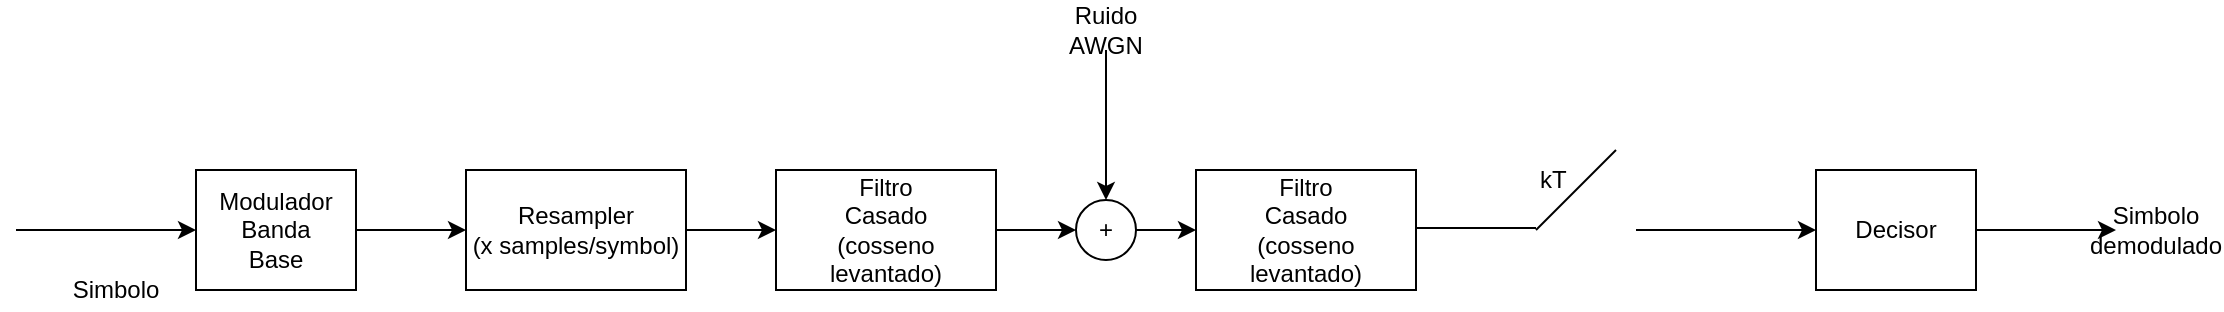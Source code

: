 <mxGraphModel dx="1056" dy="735" grid="1" gridSize="10" guides="1" tooltips="1" connect="1" arrows="1" fold="1" page="1" pageScale="1" pageWidth="1169" pageHeight="827" background="#ffffff"><root><mxCell id="0"/><mxCell id="1" parent="0"/><mxCell id="5" value="" style="endArrow=classic;html=1;" parent="1" edge="1"><mxGeometry width="50" height="50" relative="1" as="geometry"><mxPoint x="10" y="190" as="sourcePoint"/><mxPoint x="100" y="190" as="targetPoint"/></mxGeometry></mxCell><mxCell id="25" style="edgeStyle=orthogonalEdgeStyle;rounded=0;html=1;jettySize=auto;orthogonalLoop=1;" parent="1" source="8" target="11" edge="1"><mxGeometry relative="1" as="geometry"/></mxCell><mxCell id="8" value="Modulador&lt;div&gt;Banda&lt;/div&gt;&lt;div&gt;Base&lt;/div&gt;" style="rounded=0;whiteSpace=wrap;html=1;" parent="1" vertex="1"><mxGeometry x="100" y="160" width="80" height="60" as="geometry"/></mxCell><mxCell id="28" value="" style="edgeStyle=orthogonalEdgeStyle;rounded=0;html=1;jettySize=auto;orthogonalLoop=1;" parent="1" source="11" target="12" edge="1"><mxGeometry relative="1" as="geometry"/></mxCell><mxCell id="11" value="Resampler&lt;div&gt;(x samples/symbol)&lt;/div&gt;" style="rounded=0;whiteSpace=wrap;html=1;" parent="1" vertex="1"><mxGeometry x="235" y="160" width="110" height="60" as="geometry"/></mxCell><mxCell id="30" value="" style="edgeStyle=orthogonalEdgeStyle;rounded=0;html=1;jettySize=auto;orthogonalLoop=1;entryX=0;entryY=0.5;" parent="1" source="12" target="14" edge="1"><mxGeometry relative="1" as="geometry"><mxPoint x="580" y="190" as="targetPoint"/><Array as="points"/></mxGeometry></mxCell><mxCell id="12" value="Filtro&lt;div&gt;Casado&lt;/div&gt;&lt;div&gt;(cosseno levantado)&lt;/div&gt;" style="rounded=0;whiteSpace=wrap;html=1;" parent="1" vertex="1"><mxGeometry x="390" y="160" width="110" height="60" as="geometry"/></mxCell><mxCell id="13" value="Filtro&lt;div&gt;Casado&lt;/div&gt;&lt;div&gt;(cosseno levantado)&lt;/div&gt;" style="rounded=0;whiteSpace=wrap;html=1;" parent="1" vertex="1"><mxGeometry x="600" y="160" width="110" height="60" as="geometry"/></mxCell><mxCell id="31" value="" style="edgeStyle=orthogonalEdgeStyle;rounded=0;html=1;jettySize=auto;orthogonalLoop=1;" parent="1" source="14" target="13" edge="1"><mxGeometry relative="1" as="geometry"/></mxCell><mxCell id="14" value="+" style="ellipse;whiteSpace=wrap;html=1;aspect=fixed;" parent="1" vertex="1"><mxGeometry x="540" y="175" width="30" height="30" as="geometry"/></mxCell><mxCell id="18" value="" style="edgeStyle=orthogonalEdgeStyle;rounded=0;html=1;jettySize=auto;orthogonalLoop=1;" parent="1" source="17" target="14" edge="1"><mxGeometry relative="1" as="geometry"/></mxCell><mxCell id="17" value="Ruido AWGN" style="text;html=1;strokeColor=none;fillColor=none;align=center;verticalAlign=middle;whiteSpace=wrap;rounded=0;" parent="1" vertex="1"><mxGeometry x="535" y="80" width="40" height="20" as="geometry"/></mxCell><mxCell id="20" value="" style="endArrow=none;html=1;" parent="1" edge="1"><mxGeometry width="50" height="50" relative="1" as="geometry"><mxPoint x="710" y="189" as="sourcePoint"/><mxPoint x="770" y="189" as="targetPoint"/></mxGeometry></mxCell><mxCell id="21" value="" style="endArrow=none;html=1;" parent="1" edge="1"><mxGeometry width="50" height="50" relative="1" as="geometry"><mxPoint x="770" y="190" as="sourcePoint"/><mxPoint x="810" y="150" as="targetPoint"/></mxGeometry></mxCell><mxCell id="22" value="" style="endArrow=classic;html=1;" parent="1" edge="1"><mxGeometry width="50" height="50" relative="1" as="geometry"><mxPoint x="820" y="190" as="sourcePoint"/><mxPoint x="910" y="190" as="targetPoint"/></mxGeometry></mxCell><mxCell id="32" value="kT" style="text;html=1;resizable=0;points=[];autosize=1;align=left;verticalAlign=top;spacingTop=-4;" vertex="1" parent="1"><mxGeometry x="770" y="155" width="30" height="20" as="geometry"/></mxCell><mxCell id="34" value="Simbolo&lt;div&gt;demodulado&lt;/div&gt;" style="text;html=1;strokeColor=none;fillColor=none;align=center;verticalAlign=middle;whiteSpace=wrap;rounded=0;" vertex="1" parent="1"><mxGeometry x="1060" y="180" width="40" height="20" as="geometry"/></mxCell><mxCell id="36" value="Simbolo" style="text;html=1;strokeColor=none;fillColor=none;align=center;verticalAlign=middle;whiteSpace=wrap;rounded=0;" vertex="1" parent="1"><mxGeometry x="40" y="210" width="40" height="20" as="geometry"/></mxCell><mxCell id="38" value="" style="edgeStyle=orthogonalEdgeStyle;rounded=0;html=1;jettySize=auto;orthogonalLoop=1;" edge="1" parent="1" source="37" target="34"><mxGeometry relative="1" as="geometry"/></mxCell><mxCell id="37" value="Decisor" style="rounded=0;whiteSpace=wrap;html=1;" vertex="1" parent="1"><mxGeometry x="910" y="160" width="80" height="60" as="geometry"/></mxCell></root></mxGraphModel>